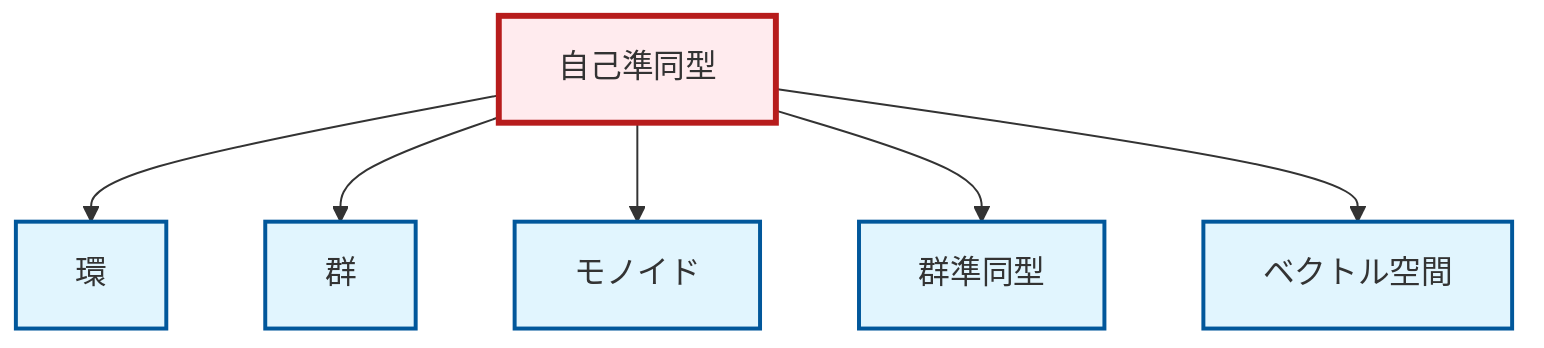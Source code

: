graph TD
    classDef definition fill:#e1f5fe,stroke:#01579b,stroke-width:2px
    classDef theorem fill:#f3e5f5,stroke:#4a148c,stroke-width:2px
    classDef axiom fill:#fff3e0,stroke:#e65100,stroke-width:2px
    classDef example fill:#e8f5e9,stroke:#1b5e20,stroke-width:2px
    classDef current fill:#ffebee,stroke:#b71c1c,stroke-width:3px
    def-endomorphism["自己準同型"]:::definition
    def-monoid["モノイド"]:::definition
    def-group["群"]:::definition
    def-homomorphism["群準同型"]:::definition
    def-ring["環"]:::definition
    def-vector-space["ベクトル空間"]:::definition
    def-endomorphism --> def-ring
    def-endomorphism --> def-group
    def-endomorphism --> def-monoid
    def-endomorphism --> def-homomorphism
    def-endomorphism --> def-vector-space
    class def-endomorphism current